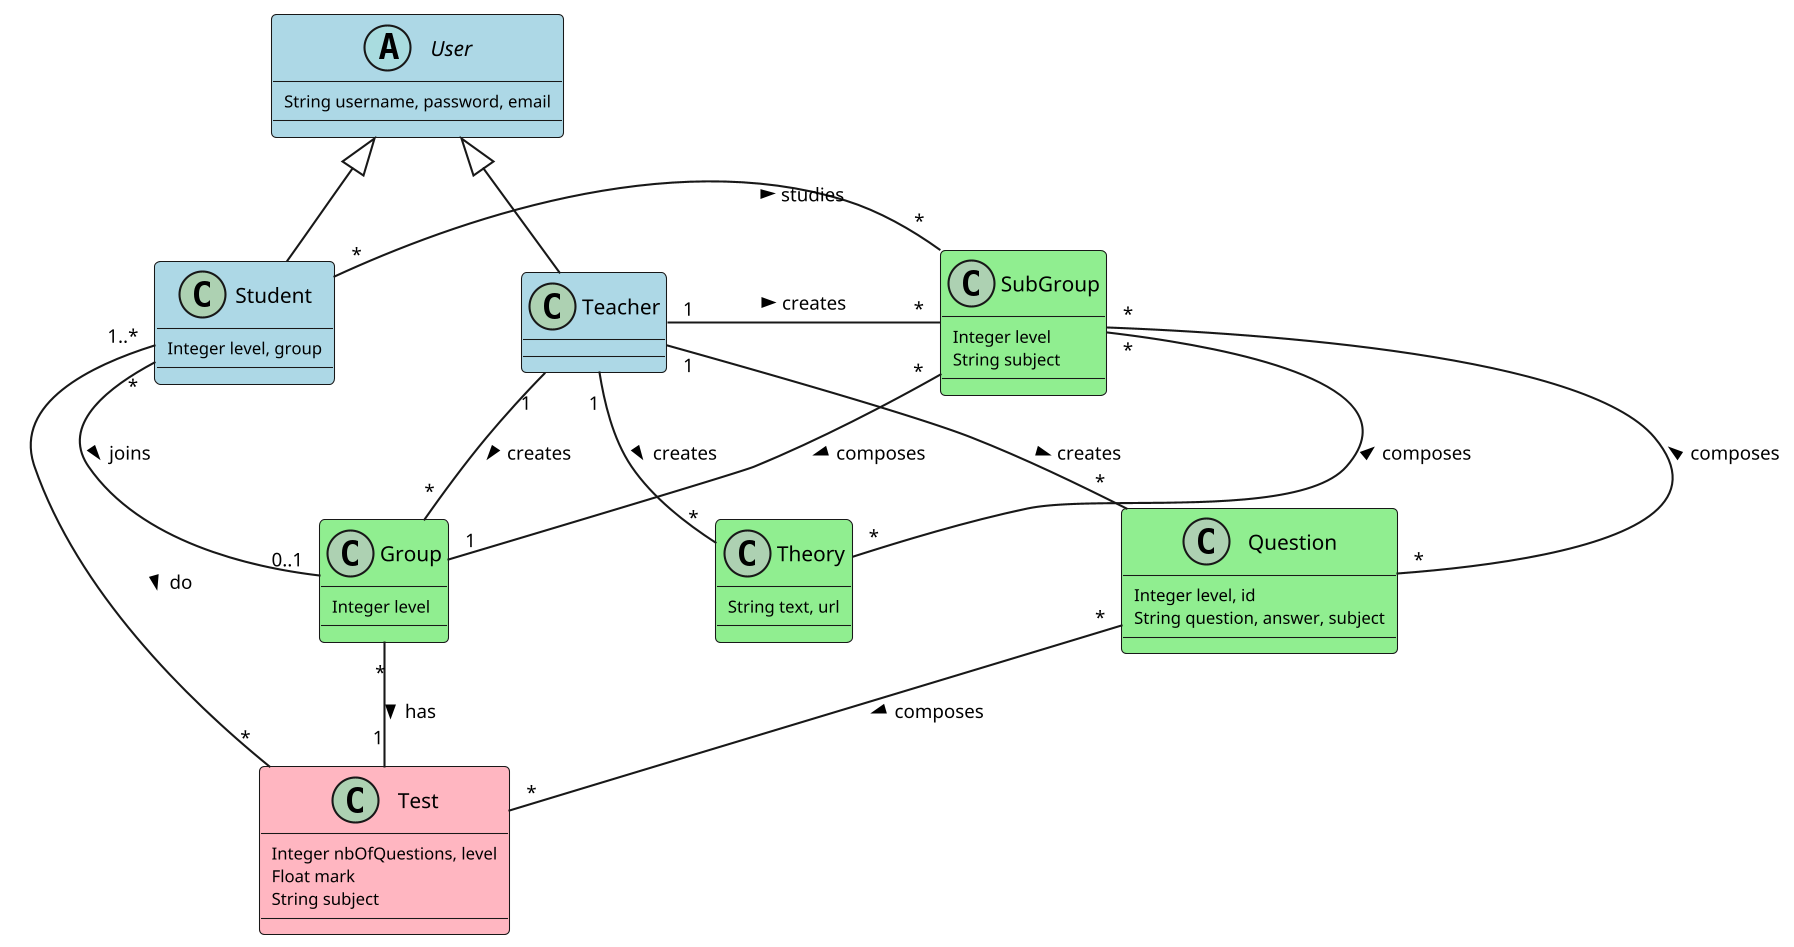 @startuml
skinparam dpi 200
skinparam classAttributeFontSize 8
skinparam classArrowFontSize 9
skinparam classFontSize 10
skinparam nodesep 90
skinparam ranksep 40
hide stereotype
skinparam class {
	BackgroundColor White
	BackgroundColor<<Test>> LightPink
	BackgroundColor<<User>> LightBlue
	BackgroundColor<<Group>> LightGreen
}

abstract class User <<User>> {
    String username, password, email
}

class Teacher <<User>> extends User {
}

class Student <<User>> extends User {
    Integer level, group
}

class Test <<Test>> {
    Integer nbOfQuestions, level
    Float mark
    String subject
}

class Theory <<Group>> {
    String text, url
}

class Group <<Group>> {
    Integer level
}

class SubGroup <<Group>> {
    Integer level
    String subject
}

class Question <<Group>> {
    Integer level, id
    String question, answer, subject
}

Test "*" -left- "1..*" Student: do <
SubGroup "*" -left- "*" Student: studies <
Group "0..1" -left- "*" Student: joins <

Group "*" -left- "1" Teacher: creates <
SubGroup "*" -left- "1" Teacher: creates <
Question "*" -left- "1" Teacher: creates <
Theory "*" -left- "1" Teacher: creates <

Question "*" -up- "*" SubGroup: composes >
Theory "*" -up- "*" SubGroup: composes >
Group "1" -up- "*" SubGroup: composes <

Question "*" -- "*" Test: composes >
Group "*" -- "1" Test: has >
@enduml